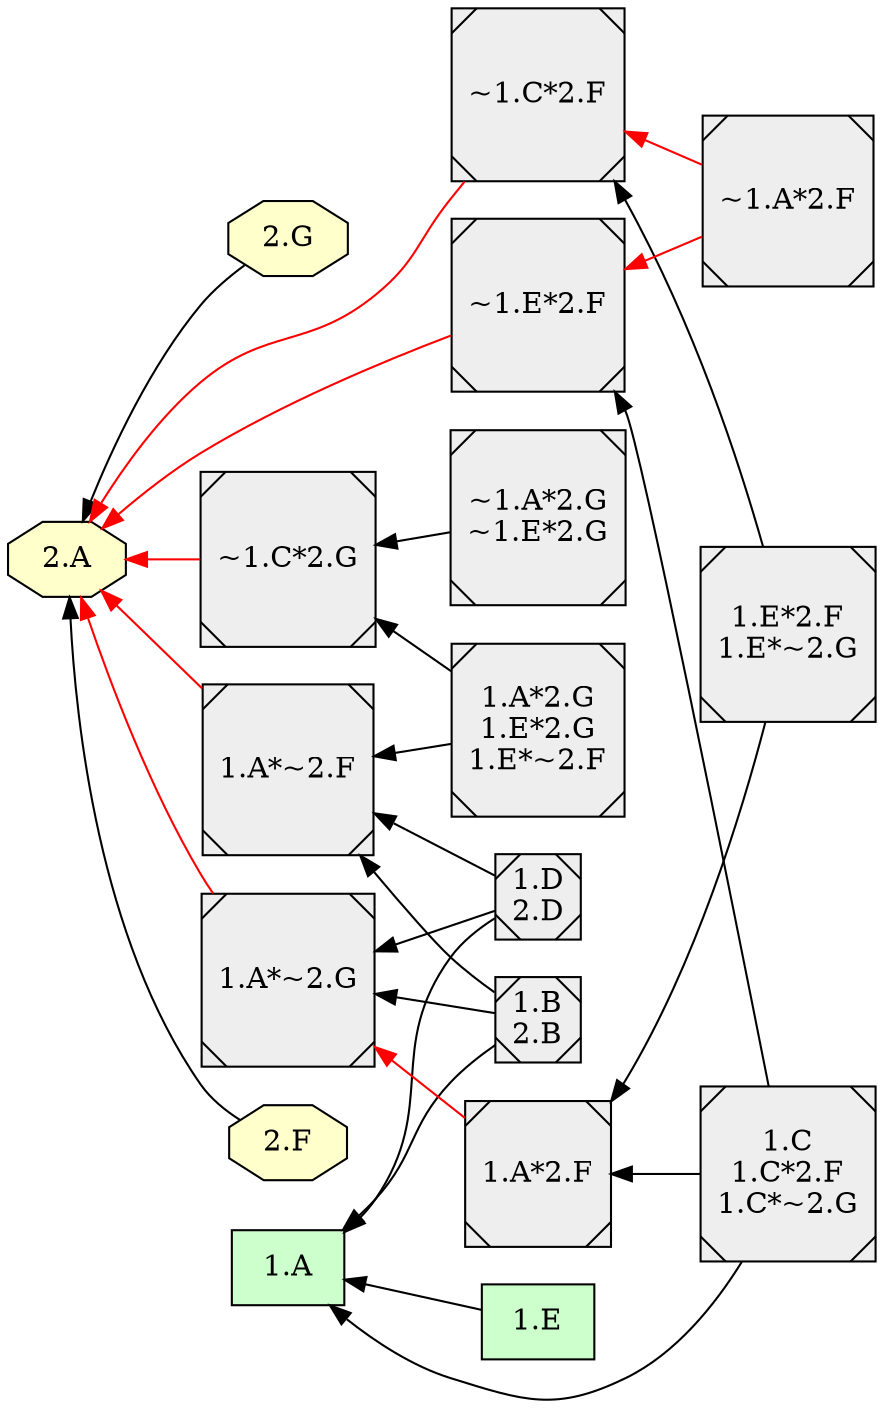 digraph {

rankdir = RL

  node [shape=box style="filled" fillcolor="#CCFFCC"]
  "1.E"
  "1.A"
  "1.A"
  "1.A"
  "1.A"
  node [shape=octagon style="filled" fillcolor="#FFFFCC"]
  "2.F"
  "2.A"
  "2.G"
  "2.A"
  "2.A"
  "2.A"
  "2.A"
  "2.A"
  "2.A"
  "2.A"
  "2.A"
  "2.A"
  "2.A"
  "2.A"
  "2.A"
  node [shape=Msquare style="filled" fillcolor="#EEEEEE"]
  "1.B\n2.B"
  "1.D\n2.D"
  "1.D\n2.D"
  "1.A*2.G\n1.E*2.G\n1.E*~2.F"
  "1.E*2.F\n1.E*~2.G"
  "1.B\n2.B"
  "1.C\n1.C*2.F\n1.C*~2.G"
  "~1.A*2.G\n~1.E*2.G"
  "~1.A*2.F"
  "~1.C*2.F"
  "~1.A*2.F"
  "~1.E*2.F"
  "1.A*2.F"
  "1.A*~2.G"
  "1.A*~2.F"
  "1.A*~2.G"
  "~1.E*2.F"
  "~1.C*2.F"
  "~1.C*2.G"
  "1.A*2.G\n1.E*2.G\n1.E*~2.F"
  "1.A*~2.F"
  "1.A*2.G\n1.E*2.G\n1.E*~2.F"
  "~1.C*2.G"
  "1.B\n2.B"
  "1.B\n2.B"
  "1.A*~2.F"
  "1.B\n2.B"
  "1.A*~2.G"
  "~1.A*2.G\n~1.E*2.G"
  "~1.C*2.G"
  "1.D\n2.D"
  "1.D\n2.D"
  "1.A*~2.F"
  "1.D\n2.D"
  "1.A*~2.G"
  "1.E*2.F\n1.E*~2.G"
  "~1.C*2.F"
  "1.E*2.F\n1.E*~2.G"
  "1.A*2.F"
  "1.C\n1.C*2.F\n1.C*~2.G"
  "1.C\n1.C*2.F\n1.C*~2.G"
  "~1.E*2.F"
  "1.C\n1.C*2.F\n1.C*~2.G"
  "1.A*2.F"
  "1.A*2.G\n1.E*2.G\n1.E*~2.F"
  "1.B\n2.B"
  "~1.A*2.G\n~1.E*2.G"
  "1.D\n2.D"
  "1.E*2.F\n1.E*~2.G"
  "1.E*2.F\n1.E*~2.G"
  "1.A*~2.G"
  "1.C\n1.C*2.F\n1.C*~2.G"
  "1.C\n1.C*2.F\n1.C*~2.G"
  "1.A*~2.G"
  "1.E" -> "1.A" [style=filled, color=black];
  "2.F" -> "2.A" [style=filled, color=black];
  "2.G" -> "2.A" [style=filled, color=black];
  "~1.A*2.F" -> "~1.C*2.F" [style=filled, color=red];
  "~1.A*2.F" -> "~1.E*2.F" [style=filled, color=red];
  "1.A*2.F" -> "1.A*~2.G" [style=filled, color=red];
  "1.A*~2.F" -> "2.A" [style=filled, color=red];
  "1.A*~2.G" -> "2.A" [style=filled, color=red];
  "~1.E*2.F" -> "2.A" [style=filled, color=red];
  "~1.C*2.F" -> "2.A" [style=filled, color=red];
  "~1.C*2.G" -> "2.A" [style=filled, color=red];
  "1.A*2.G\n1.E*2.G\n1.E*~2.F" -> "1.A*~2.F" [style=filled, color=black];
  "1.A*2.G\n1.E*2.G\n1.E*~2.F" -> "~1.C*2.G" [style=filled, color=black];
  "1.B\n2.B" -> "1.A" [style=filled, color=black];
  "1.B\n2.B" -> "1.A*~2.F" [style=filled, color=black];
  "1.B\n2.B" -> "1.A*~2.G" [style=filled, color=black];
  "~1.A*2.G\n~1.E*2.G" -> "~1.C*2.G" [style=filled, color=black];
  "1.D\n2.D" -> "1.A" [style=filled, color=black];
  "1.D\n2.D" -> "1.A*~2.F" [style=filled, color=black];
  "1.D\n2.D" -> "1.A*~2.G" [style=filled, color=black];
  "1.E*2.F\n1.E*~2.G" -> "~1.C*2.F" [style=filled, color=black];
  "1.E*2.F\n1.E*~2.G" -> "1.A*2.F" [style=filled, color=black];
  "1.C\n1.C*2.F\n1.C*~2.G" -> "1.A" [style=filled, color=black];
  "1.C\n1.C*2.F\n1.C*~2.G" -> "~1.E*2.F" [style=filled, color=black];
  "1.C\n1.C*2.F\n1.C*~2.G" -> "1.A*2.F" [style=filled, color=black];
  subgraph cluster_lg {
    rankdir = LR
  }
}
